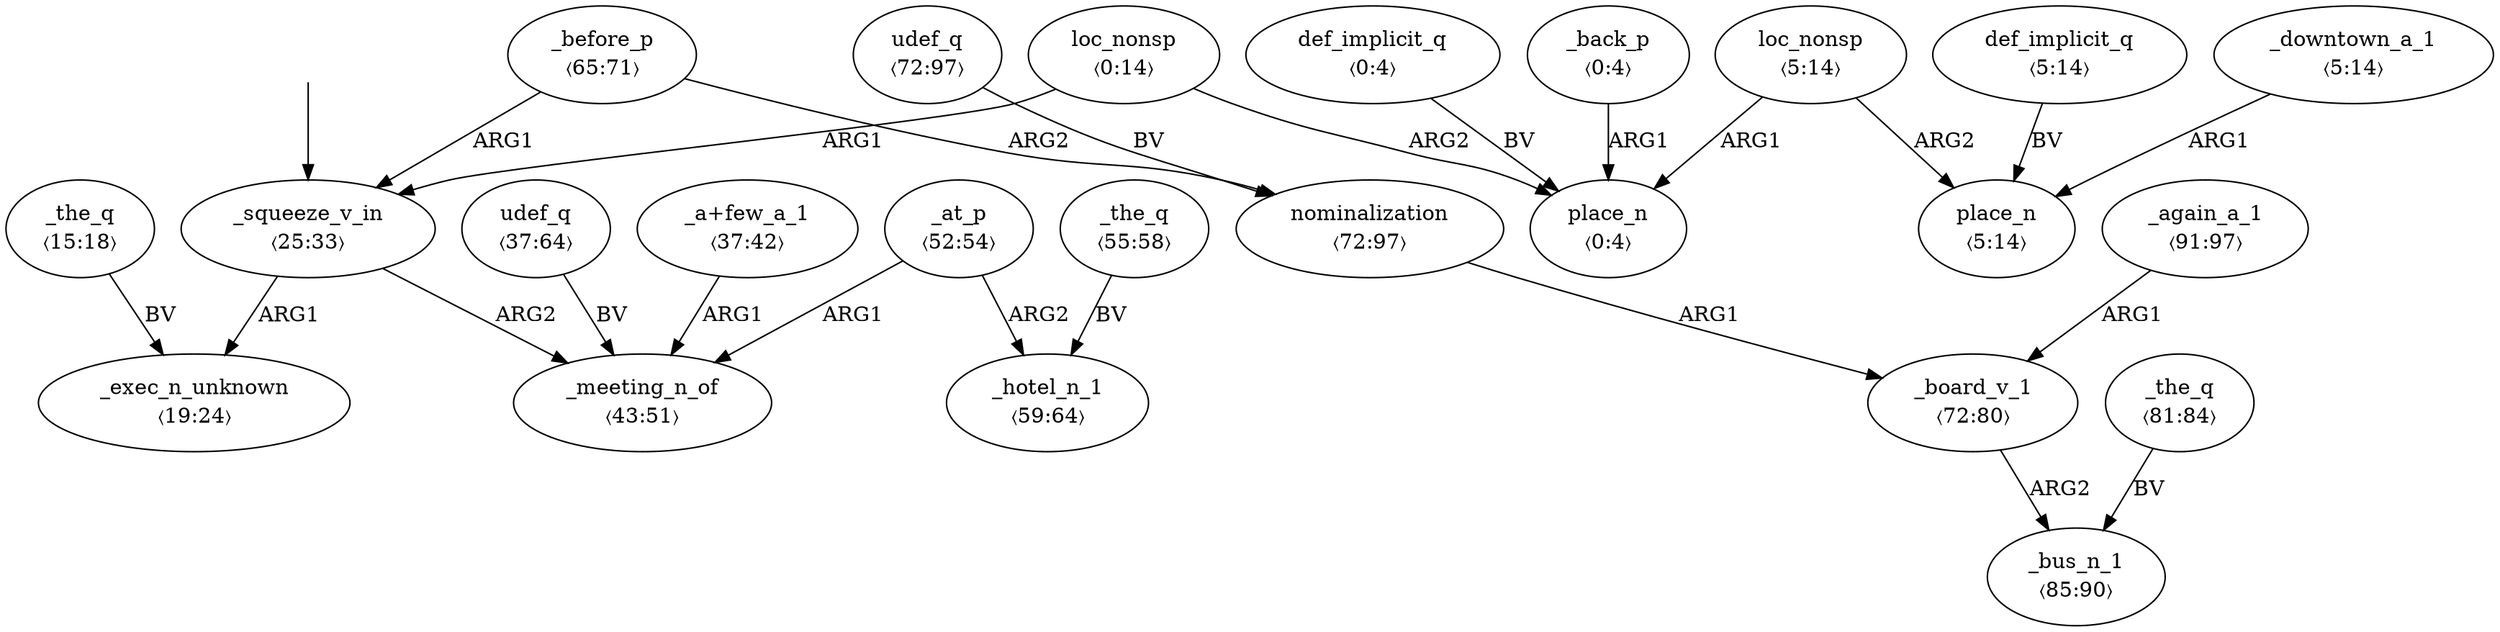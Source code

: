 digraph "20010015" {
  top [ style=invis ];
  top -> 10;
  0 [ label=<<table align="center" border="0" cellspacing="0"><tr><td colspan="2">loc_nonsp</td></tr><tr><td colspan="2">〈0:14〉</td></tr></table>> ];
  1 [ label=<<table align="center" border="0" cellspacing="0"><tr><td colspan="2">place_n</td></tr><tr><td colspan="2">〈0:4〉</td></tr></table>> ];
  2 [ label=<<table align="center" border="0" cellspacing="0"><tr><td colspan="2">def_implicit_q</td></tr><tr><td colspan="2">〈0:4〉</td></tr></table>> ];
  3 [ label=<<table align="center" border="0" cellspacing="0"><tr><td colspan="2">_back_p</td></tr><tr><td colspan="2">〈0:4〉</td></tr></table>> ];
  4 [ label=<<table align="center" border="0" cellspacing="0"><tr><td colspan="2">loc_nonsp</td></tr><tr><td colspan="2">〈5:14〉</td></tr></table>> ];
  5 [ label=<<table align="center" border="0" cellspacing="0"><tr><td colspan="2">place_n</td></tr><tr><td colspan="2">〈5:14〉</td></tr></table>> ];
  6 [ label=<<table align="center" border="0" cellspacing="0"><tr><td colspan="2">def_implicit_q</td></tr><tr><td colspan="2">〈5:14〉</td></tr></table>> ];
  7 [ label=<<table align="center" border="0" cellspacing="0"><tr><td colspan="2">_downtown_a_1</td></tr><tr><td colspan="2">〈5:14〉</td></tr></table>> ];
  8 [ label=<<table align="center" border="0" cellspacing="0"><tr><td colspan="2">_the_q</td></tr><tr><td colspan="2">〈15:18〉</td></tr></table>> ];
  9 [ label=<<table align="center" border="0" cellspacing="0"><tr><td colspan="2">_exec_n_unknown</td></tr><tr><td colspan="2">〈19:24〉</td></tr></table>> ];
  10 [ label=<<table align="center" border="0" cellspacing="0"><tr><td colspan="2">_squeeze_v_in</td></tr><tr><td colspan="2">〈25:33〉</td></tr></table>> ];
  11 [ label=<<table align="center" border="0" cellspacing="0"><tr><td colspan="2">udef_q</td></tr><tr><td colspan="2">〈37:64〉</td></tr></table>> ];
  12 [ label=<<table align="center" border="0" cellspacing="0"><tr><td colspan="2">_a+few_a_1</td></tr><tr><td colspan="2">〈37:42〉</td></tr></table>> ];
  13 [ label=<<table align="center" border="0" cellspacing="0"><tr><td colspan="2">_meeting_n_of</td></tr><tr><td colspan="2">〈43:51〉</td></tr></table>> ];
  14 [ label=<<table align="center" border="0" cellspacing="0"><tr><td colspan="2">_at_p</td></tr><tr><td colspan="2">〈52:54〉</td></tr></table>> ];
  15 [ label=<<table align="center" border="0" cellspacing="0"><tr><td colspan="2">_the_q</td></tr><tr><td colspan="2">〈55:58〉</td></tr></table>> ];
  16 [ label=<<table align="center" border="0" cellspacing="0"><tr><td colspan="2">_hotel_n_1</td></tr><tr><td colspan="2">〈59:64〉</td></tr></table>> ];
  17 [ label=<<table align="center" border="0" cellspacing="0"><tr><td colspan="2">_before_p</td></tr><tr><td colspan="2">〈65:71〉</td></tr></table>> ];
  18 [ label=<<table align="center" border="0" cellspacing="0"><tr><td colspan="2">udef_q</td></tr><tr><td colspan="2">〈72:97〉</td></tr></table>> ];
  19 [ label=<<table align="center" border="0" cellspacing="0"><tr><td colspan="2">nominalization</td></tr><tr><td colspan="2">〈72:97〉</td></tr></table>> ];
  20 [ label=<<table align="center" border="0" cellspacing="0"><tr><td colspan="2">_board_v_1</td></tr><tr><td colspan="2">〈72:80〉</td></tr></table>> ];
  21 [ label=<<table align="center" border="0" cellspacing="0"><tr><td colspan="2">_the_q</td></tr><tr><td colspan="2">〈81:84〉</td></tr></table>> ];
  22 [ label=<<table align="center" border="0" cellspacing="0"><tr><td colspan="2">_bus_n_1</td></tr><tr><td colspan="2">〈85:90〉</td></tr></table>> ];
  23 [ label=<<table align="center" border="0" cellspacing="0"><tr><td colspan="2">_again_a_1</td></tr><tr><td colspan="2">〈91:97〉</td></tr></table>> ];
  20 -> 22 [ label="ARG2" ];
  19 -> 20 [ label="ARG1" ];
  11 -> 13 [ label="BV" ];
  6 -> 5 [ label="BV" ];
  12 -> 13 [ label="ARG1" ];
  4 -> 5 [ label="ARG2" ];
  8 -> 9 [ label="BV" ];
  3 -> 1 [ label="ARG1" ];
  10 -> 9 [ label="ARG1" ];
  15 -> 16 [ label="BV" ];
  4 -> 1 [ label="ARG1" ];
  21 -> 22 [ label="BV" ];
  0 -> 1 [ label="ARG2" ];
  10 -> 13 [ label="ARG2" ];
  7 -> 5 [ label="ARG1" ];
  14 -> 16 [ label="ARG2" ];
  23 -> 20 [ label="ARG1" ];
  2 -> 1 [ label="BV" ];
  0 -> 10 [ label="ARG1" ];
  17 -> 10 [ label="ARG1" ];
  18 -> 19 [ label="BV" ];
  14 -> 13 [ label="ARG1" ];
  17 -> 19 [ label="ARG2" ];
}

